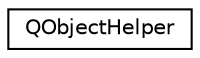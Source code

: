 digraph "类继承关系图"
{
  edge [fontname="Helvetica",fontsize="10",labelfontname="Helvetica",labelfontsize="10"];
  node [fontname="Helvetica",fontsize="10",shape=record];
  rankdir="LR";
  Node0 [label="QObjectHelper",height=0.2,width=0.4,color="black", fillcolor="white", style="filled",URL="$class_q_object_helper.html"];
}
